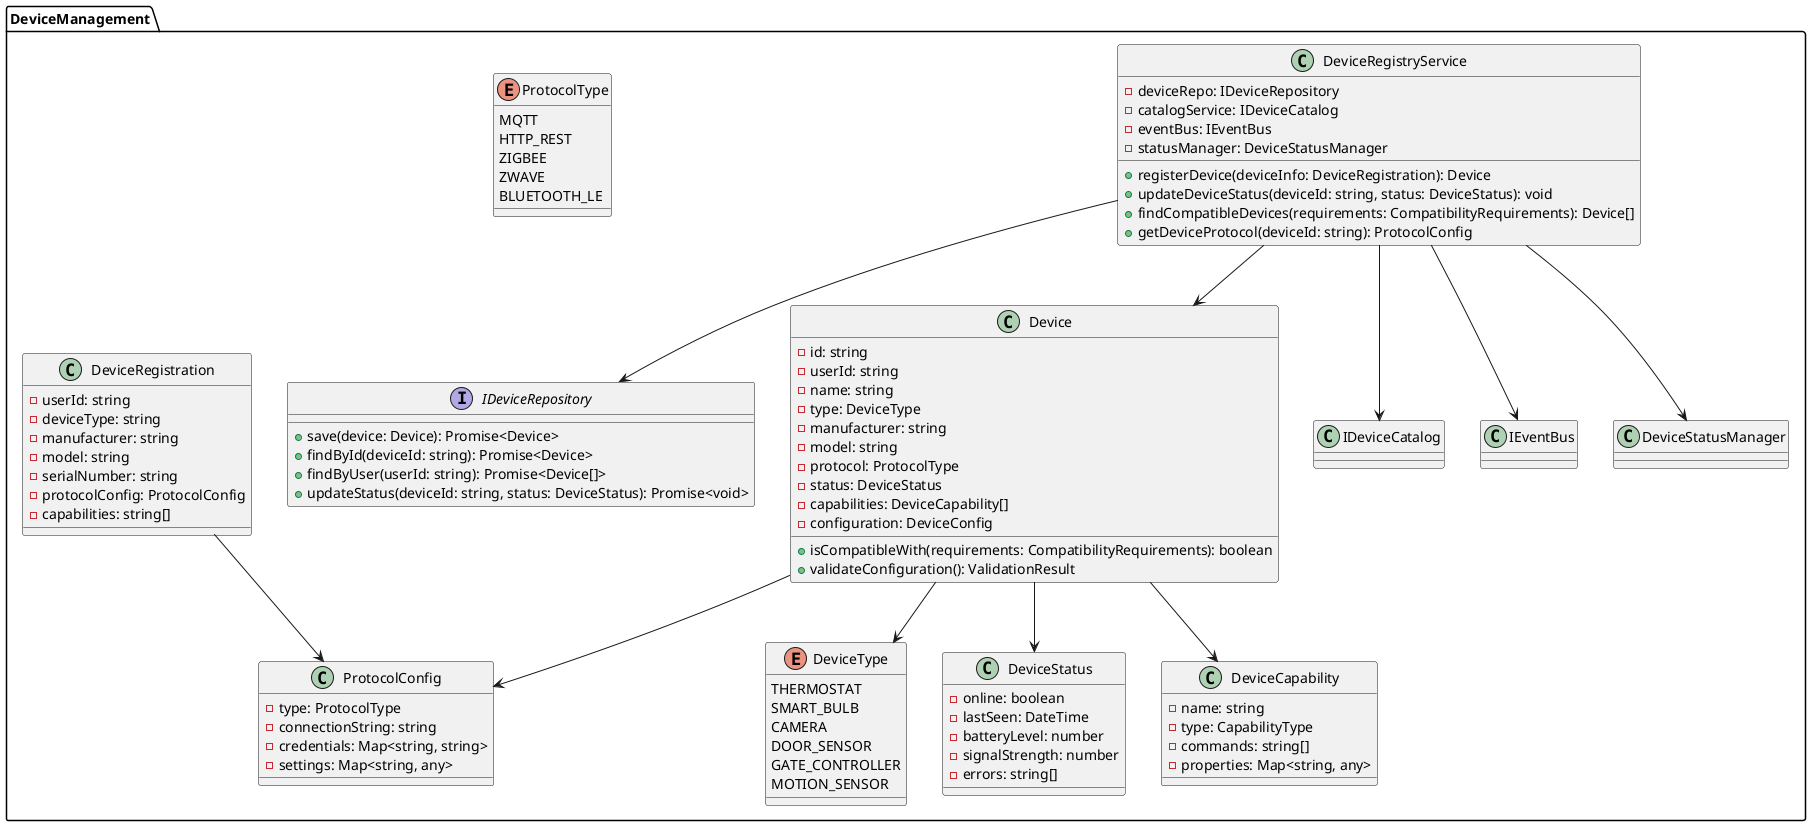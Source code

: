 @startuml Device Management Code Level
namespace DeviceManagement {

class DeviceRegistryService {
  - deviceRepo: IDeviceRepository
  - catalogService: IDeviceCatalog
  - eventBus: IEventBus
  - statusManager: DeviceStatusManager
  + registerDevice(deviceInfo: DeviceRegistration): Device
  + updateDeviceStatus(deviceId: string, status: DeviceStatus): void
  + findCompatibleDevices(requirements: CompatibilityRequirements): Device[]
  + getDeviceProtocol(deviceId: string): ProtocolConfig
}

interface IDeviceRepository {
  + save(device: Device): Promise<Device>
  + findById(deviceId: string): Promise<Device>
  + findByUser(userId: string): Promise<Device[]>
  + updateStatus(deviceId: string, status: DeviceStatus): Promise<void>
}

class Device {
  - id: string
  - userId: string
  - name: string
  - type: DeviceType
  - manufacturer: string
  - model: string
  - protocol: ProtocolType
  - status: DeviceStatus
  - capabilities: DeviceCapability[]
  - configuration: DeviceConfig
  + isCompatibleWith(requirements: CompatibilityRequirements): boolean
  + validateConfiguration(): ValidationResult
}

class DeviceRegistration {
  - userId: string
  - deviceType: string
  - manufacturer: string
  - model: string
  - serialNumber: string
  - protocolConfig: ProtocolConfig
  - capabilities: string[]
}

enum DeviceType {
  THERMOSTAT
  SMART_BULB
  CAMERA
  DOOR_SENSOR
  GATE_CONTROLLER
  MOTION_SENSOR
}

class DeviceStatus {
  - online: boolean
  - lastSeen: DateTime
  - batteryLevel: number
  - signalStrength: number
  - errors: string[]
}

class ProtocolConfig {
  - type: ProtocolType
  - connectionString: string
  - credentials: Map<string, string>
  - settings: Map<string, any>
}

enum ProtocolType {
  MQTT
  HTTP_REST
  ZIGBEE
  ZWAVE
  BLUETOOTH_LE
}

class DeviceCapability {
  - name: string
  - type: CapabilityType
  - commands: string[]
  - properties: Map<string, any>
}

DeviceRegistryService --> IDeviceRepository
DeviceRegistryService --> IDeviceCatalog
DeviceRegistryService --> IEventBus
DeviceRegistryService --> DeviceStatusManager
DeviceRegistryService --> Device
Device --> DeviceType
Device --> DeviceStatus
Device --> ProtocolConfig
Device --> DeviceCapability
DeviceRegistration --> ProtocolConfig

}
@enduml